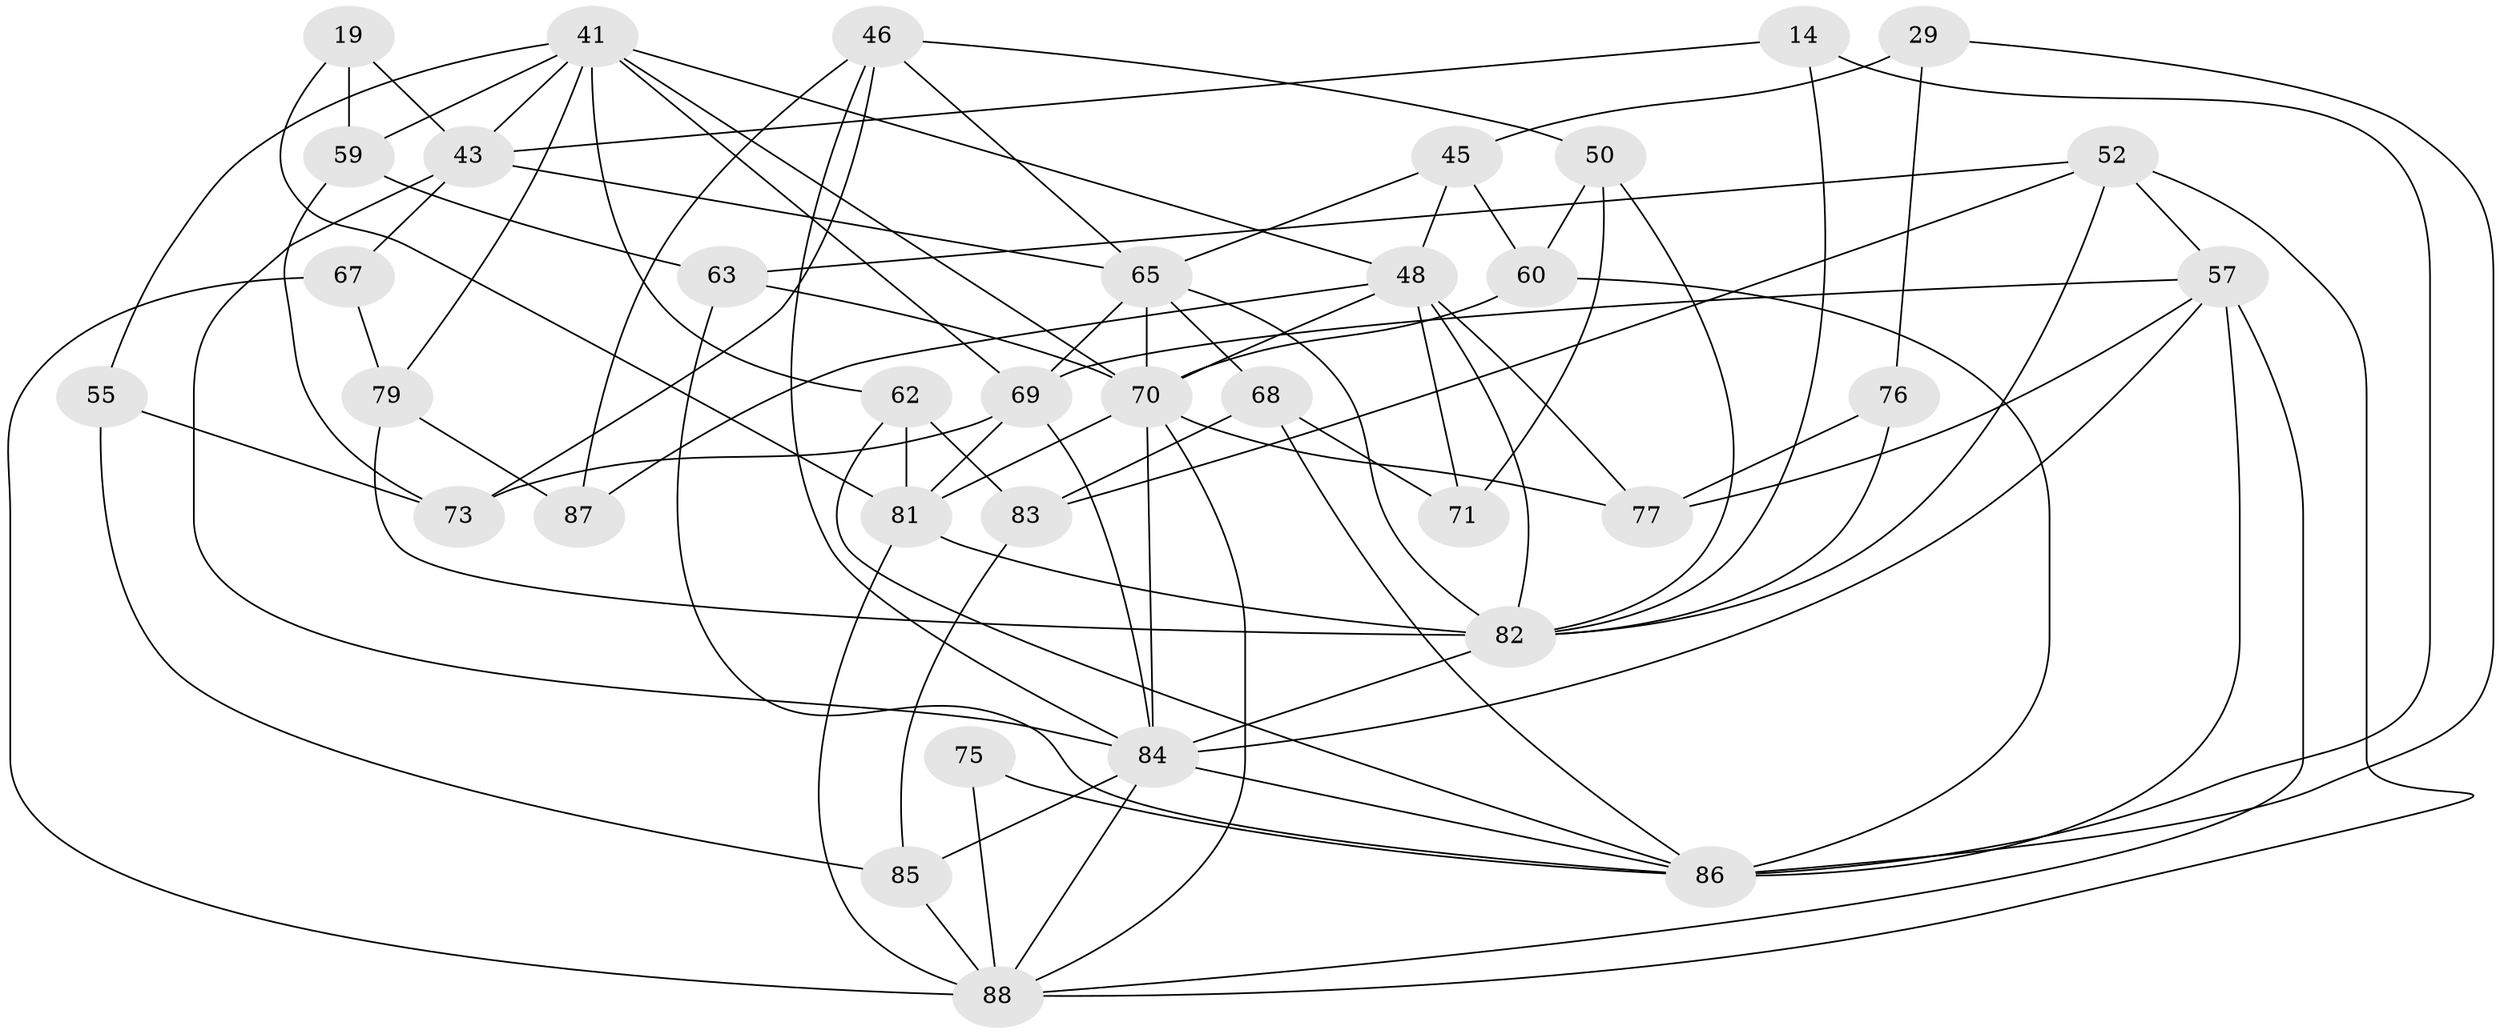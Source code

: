 // original degree distribution, {4: 1.0}
// Generated by graph-tools (version 1.1) at 2025/02/03/04/25 22:02:11]
// undirected, 35 vertices, 87 edges
graph export_dot {
graph [start="1"]
  node [color=gray90,style=filled];
  14;
  19;
  29;
  41 [super="+8+20+36"];
  43 [super="+4+31"];
  45 [super="+22"];
  46 [super="+35"];
  48 [super="+25"];
  50;
  52 [super="+28"];
  55;
  57 [super="+53"];
  59 [super="+5"];
  60;
  62;
  63;
  65 [super="+26+61+49"];
  67;
  68 [super="+34"];
  69 [super="+66+47"];
  70 [super="+39+56"];
  71;
  73 [super="+11+51"];
  75;
  76;
  77 [super="+15"];
  79;
  81 [super="+17+74"];
  82 [super="+21+23+64"];
  83;
  84 [super="+78+58+80"];
  85;
  86 [super="+27+72"];
  87;
  88 [super="+2+40+32"];
  14 -- 86 [weight=2];
  14 -- 43;
  14 -- 82;
  19 -- 59 [weight=2];
  19 -- 43;
  19 -- 81;
  29 -- 45 [weight=2];
  29 -- 76;
  29 -- 86;
  41 -- 69 [weight=2];
  41 -- 59;
  41 -- 43 [weight=2];
  41 -- 62;
  41 -- 79;
  41 -- 55;
  41 -- 48;
  41 -- 70;
  43 -- 67;
  43 -- 65;
  43 -- 84 [weight=2];
  45 -- 48 [weight=2];
  45 -- 60;
  45 -- 65;
  46 -- 87 [weight=2];
  46 -- 73 [weight=2];
  46 -- 50;
  46 -- 65 [weight=2];
  46 -- 84 [weight=3];
  48 -- 70;
  48 -- 82;
  48 -- 77;
  48 -- 87;
  48 -- 71;
  50 -- 60;
  50 -- 71;
  50 -- 82;
  52 -- 57;
  52 -- 83;
  52 -- 82 [weight=2];
  52 -- 88;
  52 -- 63;
  55 -- 73 [weight=2];
  55 -- 85;
  57 -- 86 [weight=3];
  57 -- 88;
  57 -- 77;
  57 -- 69;
  57 -- 84;
  59 -- 73 [weight=2];
  59 -- 63;
  60 -- 86;
  60 -- 70;
  62 -- 83;
  62 -- 86;
  62 -- 81;
  63 -- 86;
  63 -- 70;
  65 -- 82 [weight=2];
  65 -- 68 [weight=2];
  65 -- 69;
  65 -- 70 [weight=3];
  67 -- 79;
  67 -- 88 [weight=2];
  68 -- 71 [weight=2];
  68 -- 83;
  68 -- 86;
  69 -- 73 [weight=2];
  69 -- 81;
  69 -- 84 [weight=3];
  70 -- 88;
  70 -- 81 [weight=2];
  70 -- 77 [weight=2];
  70 -- 84 [weight=2];
  75 -- 86 [weight=2];
  75 -- 88 [weight=2];
  76 -- 77 [weight=2];
  76 -- 82;
  79 -- 87;
  79 -- 82;
  81 -- 88 [weight=2];
  81 -- 82;
  82 -- 84 [weight=2];
  83 -- 85;
  84 -- 85;
  84 -- 86 [weight=2];
  84 -- 88 [weight=2];
  85 -- 88;
}
